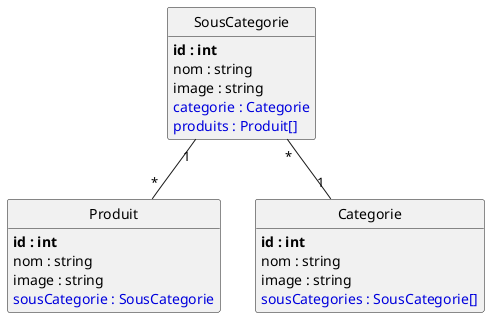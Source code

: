 @startuml
class SousCategorie {
	**id : int**
	nom : string
	image : string
	<color:#0000dd>categorie : Categorie</color>
	<color:#0000dd>produits : Produit[]</color>
}

class Produit {
	**id : int**
	nom : string
	image : string
	<color:#0000dd>sousCategorie : SousCategorie</color>
}

class Categorie {
	**id : int**
	nom : string
	image : string
	<color:#0000dd>sousCategories : SousCategorie[]</color>
}

SousCategorie "*"--"1" Categorie
SousCategorie "1"--"*" Produit


hide methods

hide circle

@enduml
